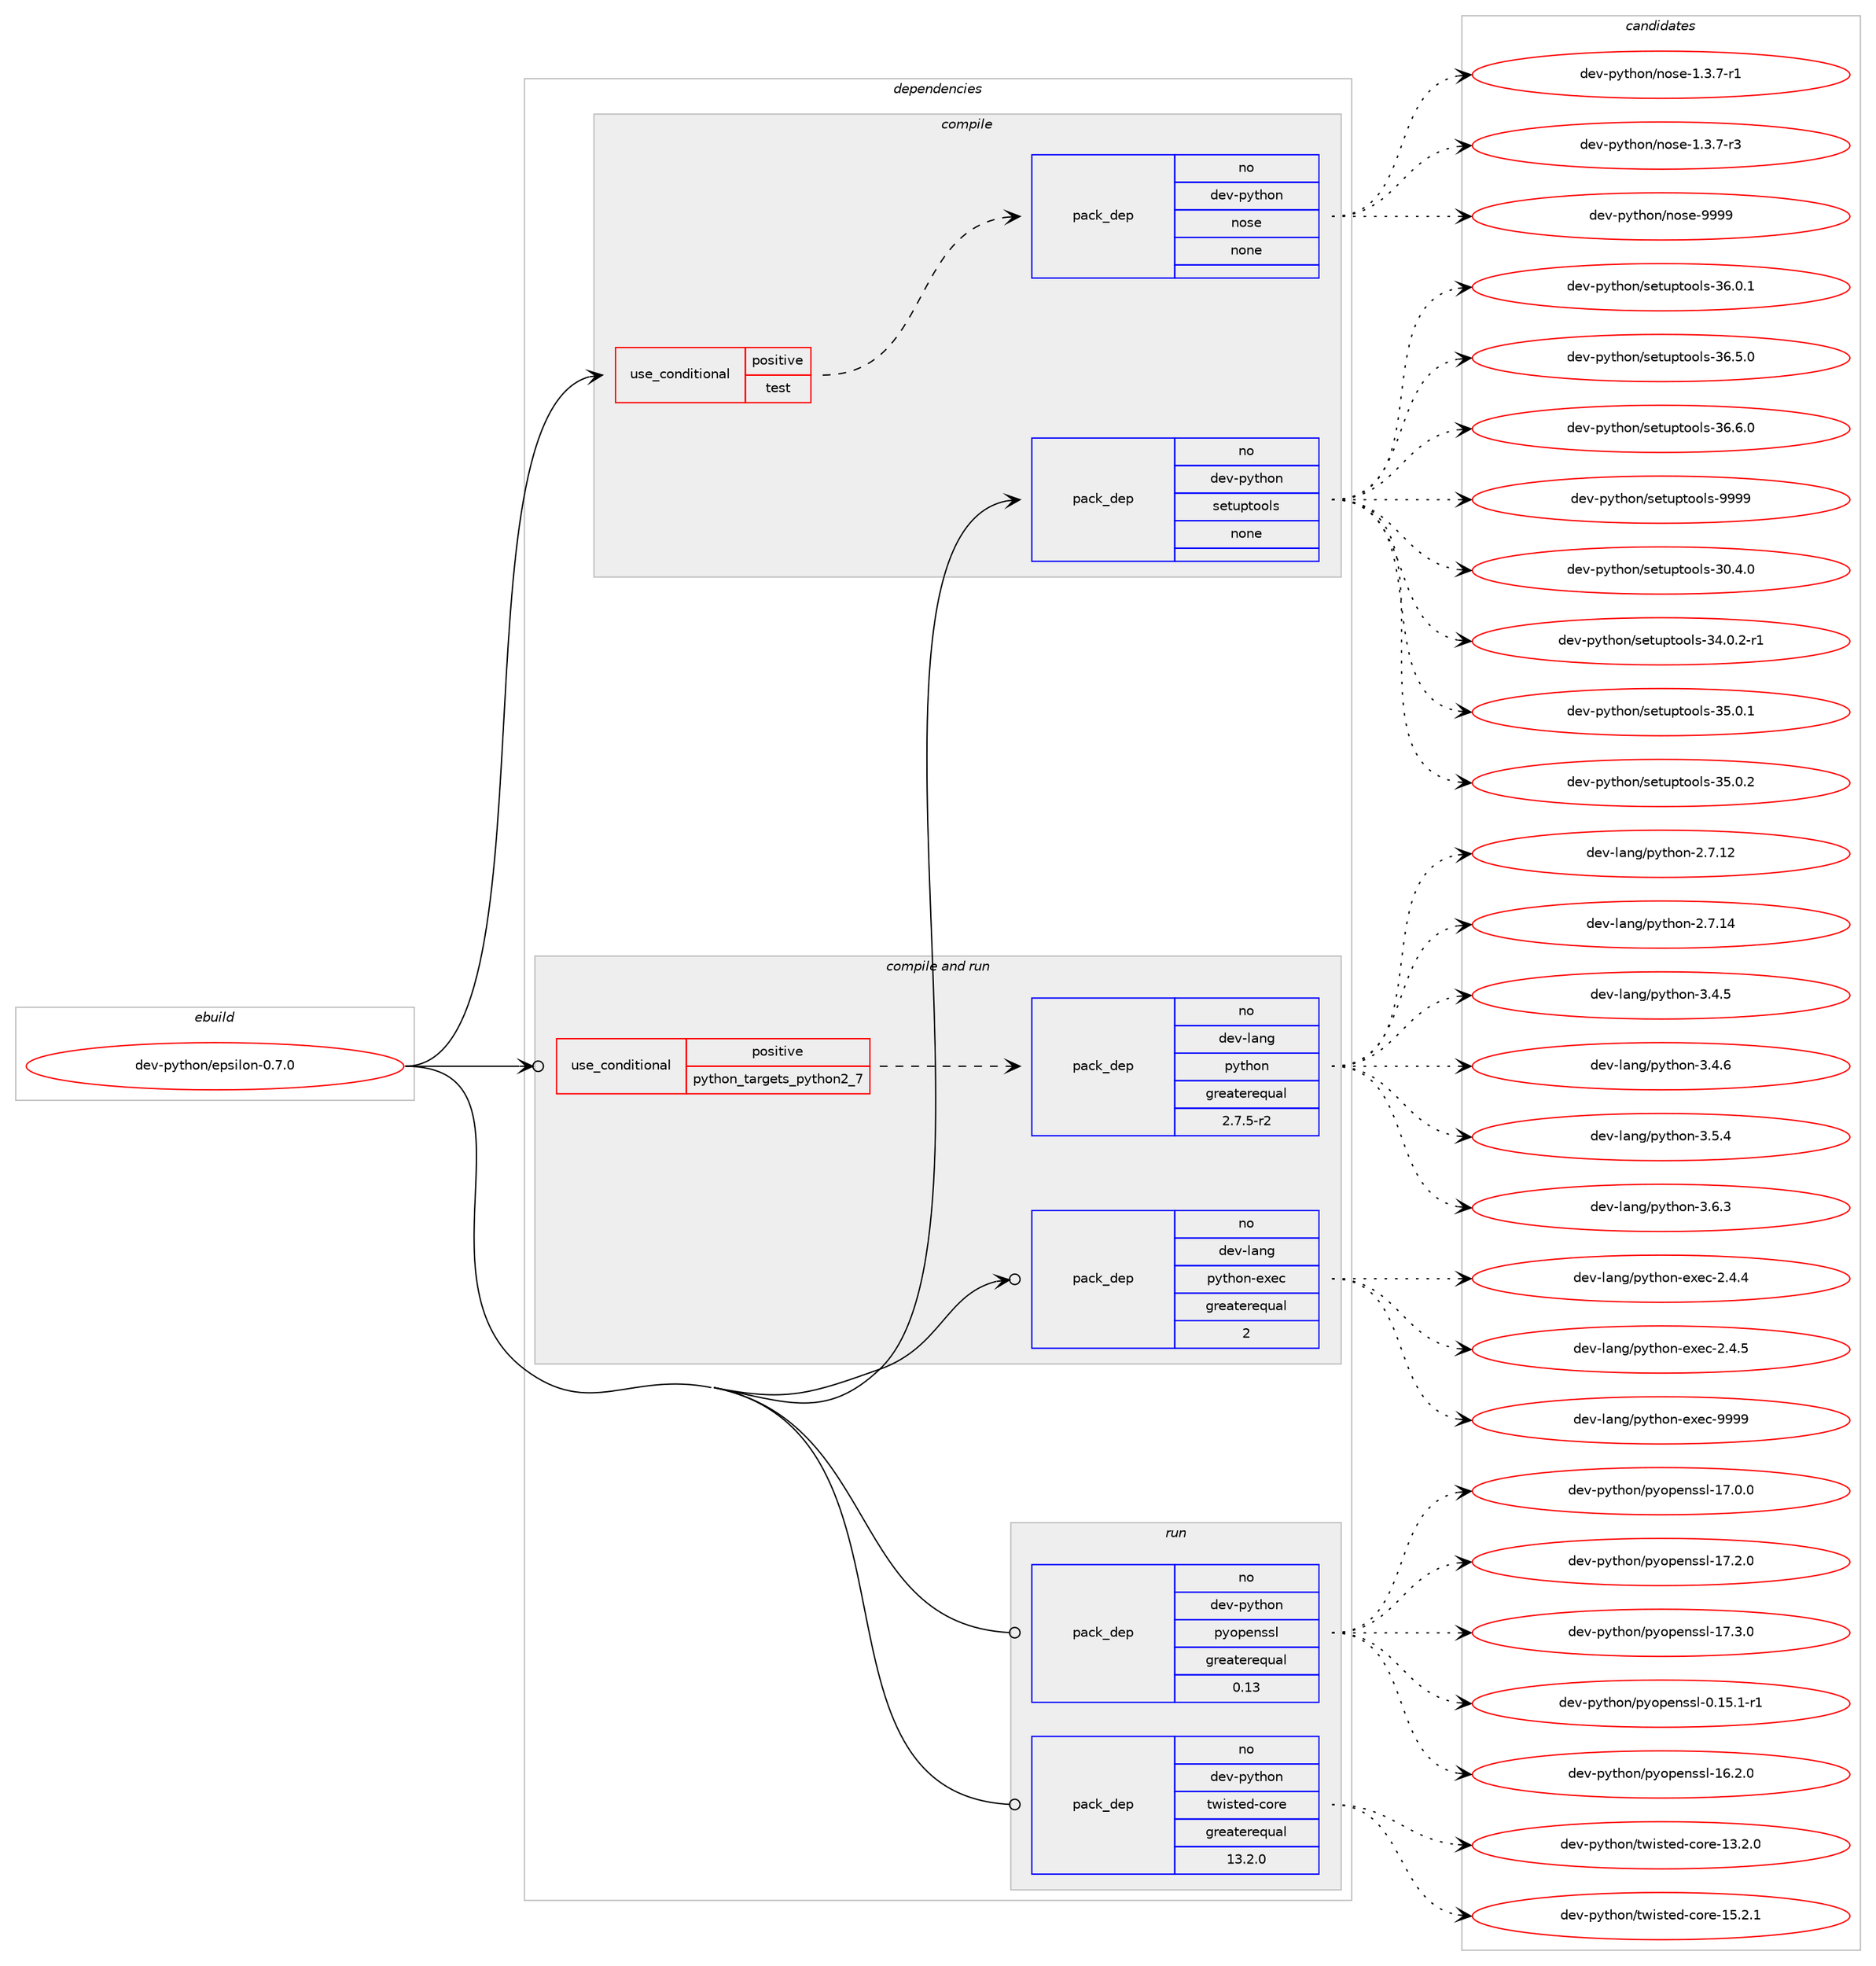 digraph prolog {

# *************
# Graph options
# *************

newrank=true;
concentrate=true;
compound=true;
graph [rankdir=LR,fontname=Helvetica,fontsize=10,ranksep=1.5];#, ranksep=2.5, nodesep=0.2];
edge  [arrowhead=vee];
node  [fontname=Helvetica,fontsize=10];

# **********
# The ebuild
# **********

subgraph cluster_leftcol {
color=gray;
rank=same;
label=<<i>ebuild</i>>;
id [label="dev-python/epsilon-0.7.0", color=red, width=4, href="../dev-python/epsilon-0.7.0.svg"];
}

# ****************
# The dependencies
# ****************

subgraph cluster_midcol {
color=gray;
label=<<i>dependencies</i>>;
subgraph cluster_compile {
fillcolor="#eeeeee";
style=filled;
label=<<i>compile</i>>;
subgraph cond32443 {
dependency156236 [label=<<TABLE BORDER="0" CELLBORDER="1" CELLSPACING="0" CELLPADDING="4"><TR><TD ROWSPAN="3" CELLPADDING="10">use_conditional</TD></TR><TR><TD>positive</TD></TR><TR><TD>test</TD></TR></TABLE>>, shape=none, color=red];
subgraph pack119957 {
dependency156237 [label=<<TABLE BORDER="0" CELLBORDER="1" CELLSPACING="0" CELLPADDING="4" WIDTH="220"><TR><TD ROWSPAN="6" CELLPADDING="30">pack_dep</TD></TR><TR><TD WIDTH="110">no</TD></TR><TR><TD>dev-python</TD></TR><TR><TD>nose</TD></TR><TR><TD>none</TD></TR><TR><TD></TD></TR></TABLE>>, shape=none, color=blue];
}
dependency156236:e -> dependency156237:w [weight=20,style="dashed",arrowhead="vee"];
}
id:e -> dependency156236:w [weight=20,style="solid",arrowhead="vee"];
subgraph pack119958 {
dependency156238 [label=<<TABLE BORDER="0" CELLBORDER="1" CELLSPACING="0" CELLPADDING="4" WIDTH="220"><TR><TD ROWSPAN="6" CELLPADDING="30">pack_dep</TD></TR><TR><TD WIDTH="110">no</TD></TR><TR><TD>dev-python</TD></TR><TR><TD>setuptools</TD></TR><TR><TD>none</TD></TR><TR><TD></TD></TR></TABLE>>, shape=none, color=blue];
}
id:e -> dependency156238:w [weight=20,style="solid",arrowhead="vee"];
}
subgraph cluster_compileandrun {
fillcolor="#eeeeee";
style=filled;
label=<<i>compile and run</i>>;
subgraph cond32444 {
dependency156239 [label=<<TABLE BORDER="0" CELLBORDER="1" CELLSPACING="0" CELLPADDING="4"><TR><TD ROWSPAN="3" CELLPADDING="10">use_conditional</TD></TR><TR><TD>positive</TD></TR><TR><TD>python_targets_python2_7</TD></TR></TABLE>>, shape=none, color=red];
subgraph pack119959 {
dependency156240 [label=<<TABLE BORDER="0" CELLBORDER="1" CELLSPACING="0" CELLPADDING="4" WIDTH="220"><TR><TD ROWSPAN="6" CELLPADDING="30">pack_dep</TD></TR><TR><TD WIDTH="110">no</TD></TR><TR><TD>dev-lang</TD></TR><TR><TD>python</TD></TR><TR><TD>greaterequal</TD></TR><TR><TD>2.7.5-r2</TD></TR></TABLE>>, shape=none, color=blue];
}
dependency156239:e -> dependency156240:w [weight=20,style="dashed",arrowhead="vee"];
}
id:e -> dependency156239:w [weight=20,style="solid",arrowhead="odotvee"];
subgraph pack119960 {
dependency156241 [label=<<TABLE BORDER="0" CELLBORDER="1" CELLSPACING="0" CELLPADDING="4" WIDTH="220"><TR><TD ROWSPAN="6" CELLPADDING="30">pack_dep</TD></TR><TR><TD WIDTH="110">no</TD></TR><TR><TD>dev-lang</TD></TR><TR><TD>python-exec</TD></TR><TR><TD>greaterequal</TD></TR><TR><TD>2</TD></TR></TABLE>>, shape=none, color=blue];
}
id:e -> dependency156241:w [weight=20,style="solid",arrowhead="odotvee"];
}
subgraph cluster_run {
fillcolor="#eeeeee";
style=filled;
label=<<i>run</i>>;
subgraph pack119961 {
dependency156242 [label=<<TABLE BORDER="0" CELLBORDER="1" CELLSPACING="0" CELLPADDING="4" WIDTH="220"><TR><TD ROWSPAN="6" CELLPADDING="30">pack_dep</TD></TR><TR><TD WIDTH="110">no</TD></TR><TR><TD>dev-python</TD></TR><TR><TD>pyopenssl</TD></TR><TR><TD>greaterequal</TD></TR><TR><TD>0.13</TD></TR></TABLE>>, shape=none, color=blue];
}
id:e -> dependency156242:w [weight=20,style="solid",arrowhead="odot"];
subgraph pack119962 {
dependency156243 [label=<<TABLE BORDER="0" CELLBORDER="1" CELLSPACING="0" CELLPADDING="4" WIDTH="220"><TR><TD ROWSPAN="6" CELLPADDING="30">pack_dep</TD></TR><TR><TD WIDTH="110">no</TD></TR><TR><TD>dev-python</TD></TR><TR><TD>twisted-core</TD></TR><TR><TD>greaterequal</TD></TR><TR><TD>13.2.0</TD></TR></TABLE>>, shape=none, color=blue];
}
id:e -> dependency156243:w [weight=20,style="solid",arrowhead="odot"];
}
}

# **************
# The candidates
# **************

subgraph cluster_choices {
rank=same;
color=gray;
label=<<i>candidates</i>>;

subgraph choice119957 {
color=black;
nodesep=1;
choice10010111845112121116104111110471101111151014549465146554511449 [label="dev-python/nose-1.3.7-r1", color=red, width=4,href="../dev-python/nose-1.3.7-r1.svg"];
choice10010111845112121116104111110471101111151014549465146554511451 [label="dev-python/nose-1.3.7-r3", color=red, width=4,href="../dev-python/nose-1.3.7-r3.svg"];
choice10010111845112121116104111110471101111151014557575757 [label="dev-python/nose-9999", color=red, width=4,href="../dev-python/nose-9999.svg"];
dependency156237:e -> choice10010111845112121116104111110471101111151014549465146554511449:w [style=dotted,weight="100"];
dependency156237:e -> choice10010111845112121116104111110471101111151014549465146554511451:w [style=dotted,weight="100"];
dependency156237:e -> choice10010111845112121116104111110471101111151014557575757:w [style=dotted,weight="100"];
}
subgraph choice119958 {
color=black;
nodesep=1;
choice100101118451121211161041111104711510111611711211611111110811545514846524648 [label="dev-python/setuptools-30.4.0", color=red, width=4,href="../dev-python/setuptools-30.4.0.svg"];
choice1001011184511212111610411111047115101116117112116111111108115455152464846504511449 [label="dev-python/setuptools-34.0.2-r1", color=red, width=4,href="../dev-python/setuptools-34.0.2-r1.svg"];
choice100101118451121211161041111104711510111611711211611111110811545515346484649 [label="dev-python/setuptools-35.0.1", color=red, width=4,href="../dev-python/setuptools-35.0.1.svg"];
choice100101118451121211161041111104711510111611711211611111110811545515346484650 [label="dev-python/setuptools-35.0.2", color=red, width=4,href="../dev-python/setuptools-35.0.2.svg"];
choice100101118451121211161041111104711510111611711211611111110811545515446484649 [label="dev-python/setuptools-36.0.1", color=red, width=4,href="../dev-python/setuptools-36.0.1.svg"];
choice100101118451121211161041111104711510111611711211611111110811545515446534648 [label="dev-python/setuptools-36.5.0", color=red, width=4,href="../dev-python/setuptools-36.5.0.svg"];
choice100101118451121211161041111104711510111611711211611111110811545515446544648 [label="dev-python/setuptools-36.6.0", color=red, width=4,href="../dev-python/setuptools-36.6.0.svg"];
choice10010111845112121116104111110471151011161171121161111111081154557575757 [label="dev-python/setuptools-9999", color=red, width=4,href="../dev-python/setuptools-9999.svg"];
dependency156238:e -> choice100101118451121211161041111104711510111611711211611111110811545514846524648:w [style=dotted,weight="100"];
dependency156238:e -> choice1001011184511212111610411111047115101116117112116111111108115455152464846504511449:w [style=dotted,weight="100"];
dependency156238:e -> choice100101118451121211161041111104711510111611711211611111110811545515346484649:w [style=dotted,weight="100"];
dependency156238:e -> choice100101118451121211161041111104711510111611711211611111110811545515346484650:w [style=dotted,weight="100"];
dependency156238:e -> choice100101118451121211161041111104711510111611711211611111110811545515446484649:w [style=dotted,weight="100"];
dependency156238:e -> choice100101118451121211161041111104711510111611711211611111110811545515446534648:w [style=dotted,weight="100"];
dependency156238:e -> choice100101118451121211161041111104711510111611711211611111110811545515446544648:w [style=dotted,weight="100"];
dependency156238:e -> choice10010111845112121116104111110471151011161171121161111111081154557575757:w [style=dotted,weight="100"];
}
subgraph choice119959 {
color=black;
nodesep=1;
choice10010111845108971101034711212111610411111045504655464950 [label="dev-lang/python-2.7.12", color=red, width=4,href="../dev-lang/python-2.7.12.svg"];
choice10010111845108971101034711212111610411111045504655464952 [label="dev-lang/python-2.7.14", color=red, width=4,href="../dev-lang/python-2.7.14.svg"];
choice100101118451089711010347112121116104111110455146524653 [label="dev-lang/python-3.4.5", color=red, width=4,href="../dev-lang/python-3.4.5.svg"];
choice100101118451089711010347112121116104111110455146524654 [label="dev-lang/python-3.4.6", color=red, width=4,href="../dev-lang/python-3.4.6.svg"];
choice100101118451089711010347112121116104111110455146534652 [label="dev-lang/python-3.5.4", color=red, width=4,href="../dev-lang/python-3.5.4.svg"];
choice100101118451089711010347112121116104111110455146544651 [label="dev-lang/python-3.6.3", color=red, width=4,href="../dev-lang/python-3.6.3.svg"];
dependency156240:e -> choice10010111845108971101034711212111610411111045504655464950:w [style=dotted,weight="100"];
dependency156240:e -> choice10010111845108971101034711212111610411111045504655464952:w [style=dotted,weight="100"];
dependency156240:e -> choice100101118451089711010347112121116104111110455146524653:w [style=dotted,weight="100"];
dependency156240:e -> choice100101118451089711010347112121116104111110455146524654:w [style=dotted,weight="100"];
dependency156240:e -> choice100101118451089711010347112121116104111110455146534652:w [style=dotted,weight="100"];
dependency156240:e -> choice100101118451089711010347112121116104111110455146544651:w [style=dotted,weight="100"];
}
subgraph choice119960 {
color=black;
nodesep=1;
choice1001011184510897110103471121211161041111104510112010199455046524652 [label="dev-lang/python-exec-2.4.4", color=red, width=4,href="../dev-lang/python-exec-2.4.4.svg"];
choice1001011184510897110103471121211161041111104510112010199455046524653 [label="dev-lang/python-exec-2.4.5", color=red, width=4,href="../dev-lang/python-exec-2.4.5.svg"];
choice10010111845108971101034711212111610411111045101120101994557575757 [label="dev-lang/python-exec-9999", color=red, width=4,href="../dev-lang/python-exec-9999.svg"];
dependency156241:e -> choice1001011184510897110103471121211161041111104510112010199455046524652:w [style=dotted,weight="100"];
dependency156241:e -> choice1001011184510897110103471121211161041111104510112010199455046524653:w [style=dotted,weight="100"];
dependency156241:e -> choice10010111845108971101034711212111610411111045101120101994557575757:w [style=dotted,weight="100"];
}
subgraph choice119961 {
color=black;
nodesep=1;
choice1001011184511212111610411111047112121111112101110115115108454846495346494511449 [label="dev-python/pyopenssl-0.15.1-r1", color=red, width=4,href="../dev-python/pyopenssl-0.15.1-r1.svg"];
choice100101118451121211161041111104711212111111210111011511510845495446504648 [label="dev-python/pyopenssl-16.2.0", color=red, width=4,href="../dev-python/pyopenssl-16.2.0.svg"];
choice100101118451121211161041111104711212111111210111011511510845495546484648 [label="dev-python/pyopenssl-17.0.0", color=red, width=4,href="../dev-python/pyopenssl-17.0.0.svg"];
choice100101118451121211161041111104711212111111210111011511510845495546504648 [label="dev-python/pyopenssl-17.2.0", color=red, width=4,href="../dev-python/pyopenssl-17.2.0.svg"];
choice100101118451121211161041111104711212111111210111011511510845495546514648 [label="dev-python/pyopenssl-17.3.0", color=red, width=4,href="../dev-python/pyopenssl-17.3.0.svg"];
dependency156242:e -> choice1001011184511212111610411111047112121111112101110115115108454846495346494511449:w [style=dotted,weight="100"];
dependency156242:e -> choice100101118451121211161041111104711212111111210111011511510845495446504648:w [style=dotted,weight="100"];
dependency156242:e -> choice100101118451121211161041111104711212111111210111011511510845495546484648:w [style=dotted,weight="100"];
dependency156242:e -> choice100101118451121211161041111104711212111111210111011511510845495546504648:w [style=dotted,weight="100"];
dependency156242:e -> choice100101118451121211161041111104711212111111210111011511510845495546514648:w [style=dotted,weight="100"];
}
subgraph choice119962 {
color=black;
nodesep=1;
choice1001011184511212111610411111047116119105115116101100459911111410145495146504648 [label="dev-python/twisted-core-13.2.0", color=red, width=4,href="../dev-python/twisted-core-13.2.0.svg"];
choice1001011184511212111610411111047116119105115116101100459911111410145495346504649 [label="dev-python/twisted-core-15.2.1", color=red, width=4,href="../dev-python/twisted-core-15.2.1.svg"];
dependency156243:e -> choice1001011184511212111610411111047116119105115116101100459911111410145495146504648:w [style=dotted,weight="100"];
dependency156243:e -> choice1001011184511212111610411111047116119105115116101100459911111410145495346504649:w [style=dotted,weight="100"];
}
}

}
